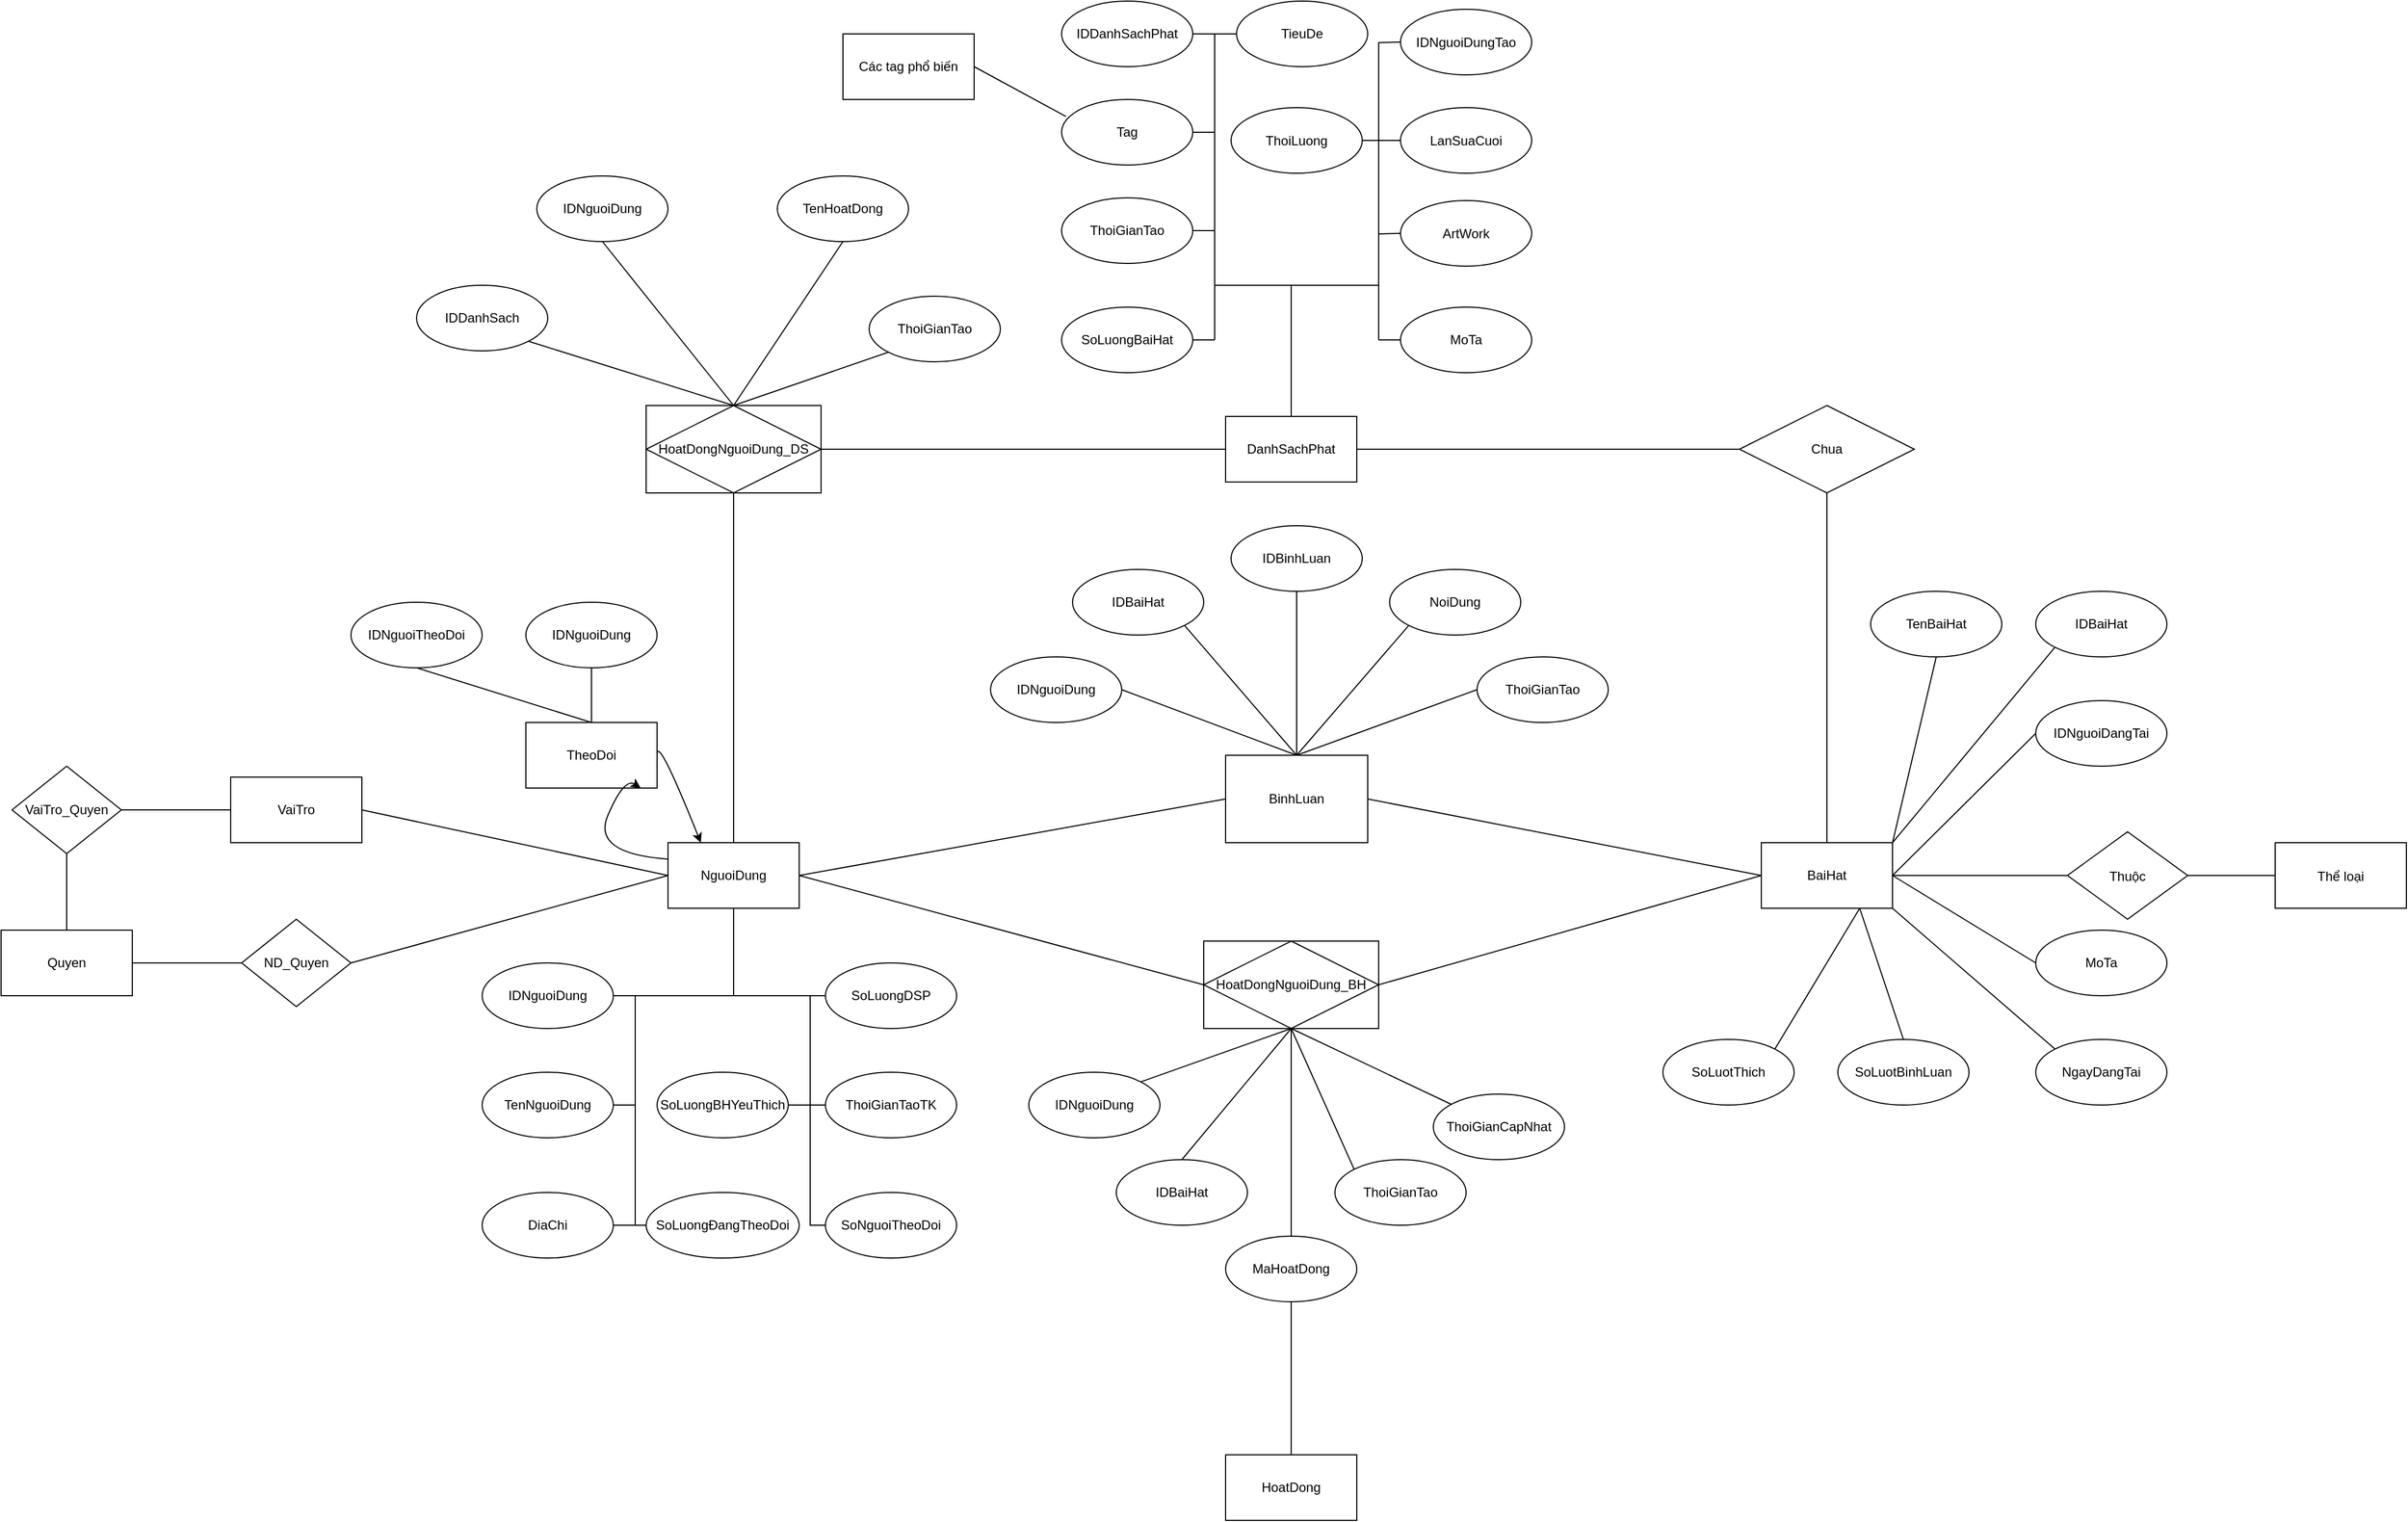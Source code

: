 <mxfile>
    <diagram name="Page-1" id="-ILcoEL2dhSZUmV7pRNn">
        <mxGraphModel dx="2172" dy="1834" grid="1" gridSize="10" guides="1" tooltips="1" connect="1" arrows="1" fold="1" page="1" pageScale="1" pageWidth="827" pageHeight="1169" math="0" shadow="0">
            <root>
                <mxCell id="0"/>
                <mxCell id="1" parent="0"/>
                <mxCell id="sT2HtNUTp19_M7BvmEgK-2" value="NguoiDung" style="rounded=0;whiteSpace=wrap;html=1;" parent="1" vertex="1">
                    <mxGeometry x="150" y="250" width="120" height="60" as="geometry"/>
                </mxCell>
                <mxCell id="sT2HtNUTp19_M7BvmEgK-5" value="BaiHat" style="rounded=0;whiteSpace=wrap;html=1;" parent="1" vertex="1">
                    <mxGeometry x="1150" y="250" width="120" height="60" as="geometry"/>
                </mxCell>
                <mxCell id="sT2HtNUTp19_M7BvmEgK-6" value="DanhSachPhat" style="rounded=0;whiteSpace=wrap;html=1;" parent="1" vertex="1">
                    <mxGeometry x="660" y="-140" width="120" height="60" as="geometry"/>
                </mxCell>
                <mxCell id="sT2HtNUTp19_M7BvmEgK-7" value="TheoDoi" style="rounded=0;whiteSpace=wrap;html=1;" parent="1" vertex="1">
                    <mxGeometry x="20" y="140" width="120" height="60" as="geometry"/>
                </mxCell>
                <mxCell id="sT2HtNUTp19_M7BvmEgK-13" value="VaiTro" style="rounded=0;whiteSpace=wrap;html=1;" parent="1" vertex="1">
                    <mxGeometry x="-250" y="190" width="120" height="60" as="geometry"/>
                </mxCell>
                <mxCell id="sT2HtNUTp19_M7BvmEgK-16" value="" style="endArrow=none;html=1;rounded=0;exitX=0;exitY=0.5;exitDx=0;exitDy=0;entryX=1;entryY=0.5;entryDx=0;entryDy=0;" parent="1" source="sT2HtNUTp19_M7BvmEgK-2" target="sT2HtNUTp19_M7BvmEgK-13" edge="1">
                    <mxGeometry width="50" height="50" relative="1" as="geometry">
                        <mxPoint x="500" y="290" as="sourcePoint"/>
                        <mxPoint x="-90" y="270" as="targetPoint"/>
                    </mxGeometry>
                </mxCell>
                <mxCell id="sT2HtNUTp19_M7BvmEgK-17" value="" style="endArrow=none;html=1;rounded=0;exitX=1;exitY=0.5;exitDx=0;exitDy=0;entryX=0;entryY=0.5;entryDx=0;entryDy=0;" parent="1" source="sT2HtNUTp19_M7BvmEgK-35" target="sT2HtNUTp19_M7BvmEgK-6" edge="1">
                    <mxGeometry width="50" height="50" relative="1" as="geometry">
                        <mxPoint x="370" as="sourcePoint"/>
                        <mxPoint x="374" y="80" as="targetPoint"/>
                    </mxGeometry>
                </mxCell>
                <mxCell id="sT2HtNUTp19_M7BvmEgK-21" value="" style="endArrow=none;html=1;rounded=0;exitX=1;exitY=0.5;exitDx=0;exitDy=0;entryX=0;entryY=0.5;entryDx=0;entryDy=0;" parent="1" source="sT2HtNUTp19_M7BvmEgK-37" target="sT2HtNUTp19_M7BvmEgK-5" edge="1">
                    <mxGeometry width="50" height="50" relative="1" as="geometry">
                        <mxPoint x="620.0" y="280" as="sourcePoint"/>
                        <mxPoint x="510" y="10" as="targetPoint"/>
                    </mxGeometry>
                </mxCell>
                <mxCell id="sT2HtNUTp19_M7BvmEgK-22" value="" style="endArrow=none;html=1;rounded=0;exitX=0;exitY=0.5;exitDx=0;exitDy=0;entryX=1;entryY=0.5;entryDx=0;entryDy=0;" parent="1" source="sT2HtNUTp19_M7BvmEgK-37" target="sT2HtNUTp19_M7BvmEgK-2" edge="1">
                    <mxGeometry width="50" height="50" relative="1" as="geometry">
                        <mxPoint x="460.0" y="280" as="sourcePoint"/>
                        <mxPoint x="520" y="20" as="targetPoint"/>
                    </mxGeometry>
                </mxCell>
                <mxCell id="sT2HtNUTp19_M7BvmEgK-29" value="" style="endArrow=none;html=1;rounded=0;entryX=0.5;entryY=0;entryDx=0;entryDy=0;exitX=0.5;exitY=1;exitDx=0;exitDy=0;" parent="1" source="sT2HtNUTp19_M7BvmEgK-35" target="sT2HtNUTp19_M7BvmEgK-2" edge="1">
                    <mxGeometry width="50" height="50" relative="1" as="geometry">
                        <mxPoint x="490" y="30" as="sourcePoint"/>
                        <mxPoint x="150" y="290" as="targetPoint"/>
                    </mxGeometry>
                </mxCell>
                <mxCell id="sT2HtNUTp19_M7BvmEgK-31" value="Quyen" style="rounded=0;whiteSpace=wrap;html=1;" parent="1" vertex="1">
                    <mxGeometry x="-460" y="330" width="120" height="60" as="geometry"/>
                </mxCell>
                <mxCell id="sT2HtNUTp19_M7BvmEgK-33" value="VaiTro_Quyen" style="rhombus;whiteSpace=wrap;html=1;" parent="1" vertex="1">
                    <mxGeometry x="-450" y="180" width="100" height="80" as="geometry"/>
                </mxCell>
                <mxCell id="sT2HtNUTp19_M7BvmEgK-34" value="" style="whiteSpace=wrap;html=1;" parent="1" vertex="1">
                    <mxGeometry x="130" y="-150" width="160" height="80" as="geometry"/>
                </mxCell>
                <mxCell id="sT2HtNUTp19_M7BvmEgK-35" value="HoatDongNguoiDung_DS" style="rhombus;whiteSpace=wrap;html=1;" parent="1" vertex="1">
                    <mxGeometry x="130" y="-150" width="160" height="80" as="geometry"/>
                </mxCell>
                <mxCell id="sT2HtNUTp19_M7BvmEgK-36" value="" style="whiteSpace=wrap;html=1;" parent="1" vertex="1">
                    <mxGeometry x="640" y="340" width="160" height="80" as="geometry"/>
                </mxCell>
                <mxCell id="sT2HtNUTp19_M7BvmEgK-37" value="HoatDongNguoiDung_BH" style="rhombus;whiteSpace=wrap;html=1;" parent="1" vertex="1">
                    <mxGeometry x="640" y="340" width="160" height="80" as="geometry"/>
                </mxCell>
                <mxCell id="sT2HtNUTp19_M7BvmEgK-38" value="" style="endArrow=none;html=1;rounded=0;exitX=0.5;exitY=0;exitDx=0;exitDy=0;entryX=0.5;entryY=1;entryDx=0;entryDy=0;" parent="1" source="sT2HtNUTp19_M7BvmEgK-31" target="sT2HtNUTp19_M7BvmEgK-33" edge="1">
                    <mxGeometry width="50" height="50" relative="1" as="geometry">
                        <mxPoint x="160" y="290" as="sourcePoint"/>
                        <mxPoint x="-90" y="290" as="targetPoint"/>
                    </mxGeometry>
                </mxCell>
                <mxCell id="sT2HtNUTp19_M7BvmEgK-39" value="" style="endArrow=none;html=1;rounded=0;exitX=1;exitY=0.5;exitDx=0;exitDy=0;entryX=0;entryY=0.5;entryDx=0;entryDy=0;" parent="1" source="sT2HtNUTp19_M7BvmEgK-33" target="sT2HtNUTp19_M7BvmEgK-13" edge="1">
                    <mxGeometry width="50" height="50" relative="1" as="geometry">
                        <mxPoint x="170" y="300" as="sourcePoint"/>
                        <mxPoint x="-80" y="300" as="targetPoint"/>
                    </mxGeometry>
                </mxCell>
                <mxCell id="sT2HtNUTp19_M7BvmEgK-40" value="Chua" style="rhombus;whiteSpace=wrap;html=1;" parent="1" vertex="1">
                    <mxGeometry x="1130" y="-150" width="160" height="80" as="geometry"/>
                </mxCell>
                <mxCell id="sT2HtNUTp19_M7BvmEgK-41" value="" style="endArrow=none;html=1;rounded=0;exitX=0.5;exitY=1;exitDx=0;exitDy=0;" parent="1" source="sT2HtNUTp19_M7BvmEgK-40" target="sT2HtNUTp19_M7BvmEgK-5" edge="1">
                    <mxGeometry width="50" height="50" relative="1" as="geometry">
                        <mxPoint x="440" y="-100" as="sourcePoint"/>
                        <mxPoint x="730" y="-100" as="targetPoint"/>
                    </mxGeometry>
                </mxCell>
                <mxCell id="sT2HtNUTp19_M7BvmEgK-42" value="" style="endArrow=none;html=1;rounded=0;exitX=0;exitY=0.5;exitDx=0;exitDy=0;entryX=1;entryY=0.5;entryDx=0;entryDy=0;" parent="1" source="sT2HtNUTp19_M7BvmEgK-40" target="sT2HtNUTp19_M7BvmEgK-6" edge="1">
                    <mxGeometry width="50" height="50" relative="1" as="geometry">
                        <mxPoint x="390" y="-90" as="sourcePoint"/>
                        <mxPoint x="680" y="-90" as="targetPoint"/>
                    </mxGeometry>
                </mxCell>
                <mxCell id="sT2HtNUTp19_M7BvmEgK-54" value="NoiDung" style="ellipse;whiteSpace=wrap;html=1;" parent="1" vertex="1">
                    <mxGeometry x="810" width="120" height="60" as="geometry"/>
                </mxCell>
                <mxCell id="sT2HtNUTp19_M7BvmEgK-56" value="IDNguoiDung" style="ellipse;whiteSpace=wrap;html=1;" parent="1" vertex="1">
                    <mxGeometry x="445" y="80" width="120" height="60" as="geometry"/>
                </mxCell>
                <mxCell id="sT2HtNUTp19_M7BvmEgK-57" value="ThoiGianTao" style="ellipse;whiteSpace=wrap;html=1;" parent="1" vertex="1">
                    <mxGeometry x="890" y="80" width="120" height="60" as="geometry"/>
                </mxCell>
                <mxCell id="sT2HtNUTp19_M7BvmEgK-58" value="IDBaiHat" style="ellipse;whiteSpace=wrap;html=1;" parent="1" vertex="1">
                    <mxGeometry x="520" width="120" height="60" as="geometry"/>
                </mxCell>
                <mxCell id="vQQqNm_GQk6VHiv7V1Hn-1" value="BinhLuan" style="whiteSpace=wrap;html=1;" parent="1" vertex="1">
                    <mxGeometry x="660" y="170" width="130" height="80" as="geometry"/>
                </mxCell>
                <mxCell id="vQQqNm_GQk6VHiv7V1Hn-3" value="" style="endArrow=none;html=1;rounded=0;exitX=0;exitY=0.5;exitDx=0;exitDy=0;entryX=1;entryY=0.5;entryDx=0;entryDy=0;" parent="1" source="sT2HtNUTp19_M7BvmEgK-5" target="vQQqNm_GQk6VHiv7V1Hn-1" edge="1">
                    <mxGeometry width="50" height="50" relative="1" as="geometry">
                        <mxPoint x="810" y="290" as="sourcePoint"/>
                        <mxPoint x="1100" y="290" as="targetPoint"/>
                    </mxGeometry>
                </mxCell>
                <mxCell id="vQQqNm_GQk6VHiv7V1Hn-4" value="" style="endArrow=none;html=1;rounded=0;exitX=1;exitY=0.5;exitDx=0;exitDy=0;entryX=0;entryY=0.5;entryDx=0;entryDy=0;" parent="1" source="sT2HtNUTp19_M7BvmEgK-2" target="vQQqNm_GQk6VHiv7V1Hn-1" edge="1">
                    <mxGeometry width="50" height="50" relative="1" as="geometry">
                        <mxPoint x="820" y="300" as="sourcePoint"/>
                        <mxPoint x="655.0" y="190" as="targetPoint"/>
                    </mxGeometry>
                </mxCell>
                <mxCell id="vQQqNm_GQk6VHiv7V1Hn-5" value="" style="endArrow=none;html=1;rounded=0;entryX=0.5;entryY=0;entryDx=0;entryDy=0;exitX=0;exitY=0.5;exitDx=0;exitDy=0;" parent="1" source="sT2HtNUTp19_M7BvmEgK-57" target="vQQqNm_GQk6VHiv7V1Hn-1" edge="1">
                    <mxGeometry width="50" height="50" relative="1" as="geometry">
                        <mxPoint x="305" y="-40" as="sourcePoint"/>
                        <mxPoint x="305" y="280" as="targetPoint"/>
                    </mxGeometry>
                </mxCell>
                <mxCell id="vQQqNm_GQk6VHiv7V1Hn-6" value="" style="endArrow=none;html=1;rounded=0;entryX=0.5;entryY=0;entryDx=0;entryDy=0;exitX=0;exitY=1;exitDx=0;exitDy=0;" parent="1" source="sT2HtNUTp19_M7BvmEgK-54" edge="1">
                    <mxGeometry width="50" height="50" relative="1" as="geometry">
                        <mxPoint x="315" y="-30" as="sourcePoint"/>
                        <mxPoint x="725.0" y="170" as="targetPoint"/>
                    </mxGeometry>
                </mxCell>
                <mxCell id="vQQqNm_GQk6VHiv7V1Hn-7" value="" style="endArrow=none;html=1;rounded=0;entryX=1;entryY=1;entryDx=0;entryDy=0;exitX=0.5;exitY=0;exitDx=0;exitDy=0;" parent="1" target="sT2HtNUTp19_M7BvmEgK-58" edge="1">
                    <mxGeometry width="50" height="50" relative="1" as="geometry">
                        <mxPoint x="725.0" y="170" as="sourcePoint"/>
                        <mxPoint x="325" y="300" as="targetPoint"/>
                    </mxGeometry>
                </mxCell>
                <mxCell id="vQQqNm_GQk6VHiv7V1Hn-8" value="" style="endArrow=none;html=1;rounded=0;entryX=1;entryY=0.5;entryDx=0;entryDy=0;exitX=0.5;exitY=0;exitDx=0;exitDy=0;" parent="1" target="sT2HtNUTp19_M7BvmEgK-56" edge="1">
                    <mxGeometry width="50" height="50" relative="1" as="geometry">
                        <mxPoint x="725.0" y="170" as="sourcePoint"/>
                        <mxPoint x="335" y="310" as="targetPoint"/>
                    </mxGeometry>
                </mxCell>
                <mxCell id="vQQqNm_GQk6VHiv7V1Hn-10" value="TenHoatDong" style="ellipse;whiteSpace=wrap;html=1;direction=east;" parent="1" vertex="1">
                    <mxGeometry x="250" y="-360" width="120" height="60" as="geometry"/>
                </mxCell>
                <mxCell id="vQQqNm_GQk6VHiv7V1Hn-11" value="ThoiGianTao" style="ellipse;whiteSpace=wrap;html=1;direction=east;" parent="1" vertex="1">
                    <mxGeometry x="334" y="-250" width="120" height="60" as="geometry"/>
                </mxCell>
                <mxCell id="vQQqNm_GQk6VHiv7V1Hn-13" value="IDNguoiDung" style="ellipse;whiteSpace=wrap;html=1;direction=east;" parent="1" vertex="1">
                    <mxGeometry x="30" y="-360" width="120" height="60" as="geometry"/>
                </mxCell>
                <mxCell id="vQQqNm_GQk6VHiv7V1Hn-14" value="IDDanhSach" style="ellipse;whiteSpace=wrap;html=1;direction=east;" parent="1" vertex="1">
                    <mxGeometry x="-80" y="-260" width="120" height="60" as="geometry"/>
                </mxCell>
                <mxCell id="vQQqNm_GQk6VHiv7V1Hn-15" value="" style="endArrow=none;html=1;rounded=0;entryX=0.5;entryY=1;entryDx=0;entryDy=0;exitX=0.5;exitY=0;exitDx=0;exitDy=0;" parent="1" source="sT2HtNUTp19_M7BvmEgK-35" target="vQQqNm_GQk6VHiv7V1Hn-10" edge="1">
                    <mxGeometry width="50" height="50" relative="1" as="geometry">
                        <mxPoint x="-130" y="-275" as="sourcePoint"/>
                        <mxPoint x="-490" y="-405" as="targetPoint"/>
                    </mxGeometry>
                </mxCell>
                <mxCell id="vQQqNm_GQk6VHiv7V1Hn-16" value="" style="endArrow=none;html=1;rounded=0;exitX=0.5;exitY=0;exitDx=0;exitDy=0;entryX=0;entryY=1;entryDx=0;entryDy=0;" parent="1" source="sT2HtNUTp19_M7BvmEgK-34" target="vQQqNm_GQk6VHiv7V1Hn-11" edge="1">
                    <mxGeometry width="50" height="50" relative="1" as="geometry">
                        <mxPoint x="-130" y="-275" as="sourcePoint"/>
                        <mxPoint x="-480" y="-395" as="targetPoint"/>
                    </mxGeometry>
                </mxCell>
                <mxCell id="vQQqNm_GQk6VHiv7V1Hn-17" value="" style="endArrow=none;html=1;rounded=0;exitX=0.5;exitY=0;exitDx=0;exitDy=0;entryX=1;entryY=1;entryDx=0;entryDy=0;" parent="1" source="sT2HtNUTp19_M7BvmEgK-35" target="vQQqNm_GQk6VHiv7V1Hn-14" edge="1">
                    <mxGeometry width="50" height="50" relative="1" as="geometry">
                        <mxPoint x="-130" y="-275" as="sourcePoint"/>
                        <mxPoint x="-470" y="-385" as="targetPoint"/>
                    </mxGeometry>
                </mxCell>
                <mxCell id="vQQqNm_GQk6VHiv7V1Hn-18" value="" style="endArrow=none;html=1;rounded=0;exitX=0.5;exitY=0;exitDx=0;exitDy=0;entryX=0.5;entryY=1;entryDx=0;entryDy=0;" parent="1" source="sT2HtNUTp19_M7BvmEgK-35" target="vQQqNm_GQk6VHiv7V1Hn-13" edge="1">
                    <mxGeometry width="50" height="50" relative="1" as="geometry">
                        <mxPoint x="-130" y="-275" as="sourcePoint"/>
                        <mxPoint x="-460" y="-375" as="targetPoint"/>
                    </mxGeometry>
                </mxCell>
                <mxCell id="vQQqNm_GQk6VHiv7V1Hn-19" value="IDNguoiDung" style="ellipse;whiteSpace=wrap;html=1;" parent="1" vertex="1">
                    <mxGeometry x="480" y="460" width="120" height="60" as="geometry"/>
                </mxCell>
                <mxCell id="vQQqNm_GQk6VHiv7V1Hn-20" value="ThoiGianTao" style="ellipse;whiteSpace=wrap;html=1;" parent="1" vertex="1">
                    <mxGeometry x="760" y="540" width="120" height="60" as="geometry"/>
                </mxCell>
                <mxCell id="vQQqNm_GQk6VHiv7V1Hn-22" value="IDBaiHat" style="ellipse;whiteSpace=wrap;html=1;" parent="1" vertex="1">
                    <mxGeometry x="560" y="540" width="120" height="60" as="geometry"/>
                </mxCell>
                <mxCell id="vQQqNm_GQk6VHiv7V1Hn-23" value="" style="endArrow=none;html=1;rounded=0;exitX=0.5;exitY=1;exitDx=0;exitDy=0;entryX=0;entryY=0;entryDx=0;entryDy=0;" parent="1" source="sT2HtNUTp19_M7BvmEgK-36" target="vQQqNm_GQk6VHiv7V1Hn-20" edge="1">
                    <mxGeometry width="50" height="50" relative="1" as="geometry">
                        <mxPoint x="650" y="390" as="sourcePoint"/>
                        <mxPoint x="360" y="290" as="targetPoint"/>
                    </mxGeometry>
                </mxCell>
                <mxCell id="vQQqNm_GQk6VHiv7V1Hn-24" value="" style="endArrow=none;html=1;rounded=0;exitX=0.5;exitY=1;exitDx=0;exitDy=0;entryX=0.5;entryY=0;entryDx=0;entryDy=0;" parent="1" source="sT2HtNUTp19_M7BvmEgK-37" target="17" edge="1">
                    <mxGeometry width="50" height="50" relative="1" as="geometry">
                        <mxPoint x="660" y="400" as="sourcePoint"/>
                        <mxPoint x="720" y="550" as="targetPoint"/>
                    </mxGeometry>
                </mxCell>
                <mxCell id="vQQqNm_GQk6VHiv7V1Hn-25" value="" style="endArrow=none;html=1;rounded=0;exitX=0.5;exitY=1;exitDx=0;exitDy=0;entryX=0.5;entryY=0;entryDx=0;entryDy=0;" parent="1" source="sT2HtNUTp19_M7BvmEgK-36" target="vQQqNm_GQk6VHiv7V1Hn-22" edge="1">
                    <mxGeometry width="50" height="50" relative="1" as="geometry">
                        <mxPoint x="670" y="410" as="sourcePoint"/>
                        <mxPoint x="380" y="310" as="targetPoint"/>
                    </mxGeometry>
                </mxCell>
                <mxCell id="vQQqNm_GQk6VHiv7V1Hn-26" value="" style="endArrow=none;html=1;rounded=0;exitX=0.5;exitY=1;exitDx=0;exitDy=0;entryX=1;entryY=0;entryDx=0;entryDy=0;" parent="1" source="sT2HtNUTp19_M7BvmEgK-37" target="vQQqNm_GQk6VHiv7V1Hn-19" edge="1">
                    <mxGeometry width="50" height="50" relative="1" as="geometry">
                        <mxPoint x="680" y="420" as="sourcePoint"/>
                        <mxPoint x="390" y="320" as="targetPoint"/>
                    </mxGeometry>
                </mxCell>
                <mxCell id="vQQqNm_GQk6VHiv7V1Hn-29" value="IDBinhLuan" style="ellipse;whiteSpace=wrap;html=1;" parent="1" vertex="1">
                    <mxGeometry x="665" y="-40" width="120" height="60" as="geometry"/>
                </mxCell>
                <mxCell id="vQQqNm_GQk6VHiv7V1Hn-30" value="" style="endArrow=none;html=1;rounded=0;entryX=0.5;entryY=1;entryDx=0;entryDy=0;exitX=0.5;exitY=0;exitDx=0;exitDy=0;" parent="1" source="vQQqNm_GQk6VHiv7V1Hn-1" target="vQQqNm_GQk6VHiv7V1Hn-29" edge="1">
                    <mxGeometry width="50" height="50" relative="1" as="geometry">
                        <mxPoint x="705" y="100" as="sourcePoint"/>
                        <mxPoint x="618" y="51" as="targetPoint"/>
                    </mxGeometry>
                </mxCell>
                <mxCell id="vQQqNm_GQk6VHiv7V1Hn-31" value="LanSuaCuoi" style="ellipse;whiteSpace=wrap;html=1;direction=east;" parent="1" vertex="1">
                    <mxGeometry x="820" y="-422.5" width="120" height="60" as="geometry"/>
                </mxCell>
                <mxCell id="vQQqNm_GQk6VHiv7V1Hn-32" value="ThoiGianTao" style="ellipse;whiteSpace=wrap;html=1;direction=east;" parent="1" vertex="1">
                    <mxGeometry x="510" y="-340" width="120" height="60" as="geometry"/>
                </mxCell>
                <mxCell id="vQQqNm_GQk6VHiv7V1Hn-33" value="ThoiLuong" style="ellipse;whiteSpace=wrap;html=1;direction=east;" parent="1" vertex="1">
                    <mxGeometry x="665" y="-422.5" width="120" height="60" as="geometry"/>
                </mxCell>
                <mxCell id="vQQqNm_GQk6VHiv7V1Hn-34" value="Tag" style="ellipse;whiteSpace=wrap;html=1;direction=east;" parent="1" vertex="1">
                    <mxGeometry x="510" y="-430" width="120" height="60" as="geometry"/>
                </mxCell>
                <mxCell id="vQQqNm_GQk6VHiv7V1Hn-35" value="TieuDe" style="ellipse;whiteSpace=wrap;html=1;direction=east;" parent="1" vertex="1">
                    <mxGeometry x="670" y="-520" width="120" height="60" as="geometry"/>
                </mxCell>
                <mxCell id="vQQqNm_GQk6VHiv7V1Hn-36" value="IDDanhSachPhat" style="ellipse;whiteSpace=wrap;html=1;direction=east;" parent="1" vertex="1">
                    <mxGeometry x="510" y="-520" width="120" height="60" as="geometry"/>
                </mxCell>
                <mxCell id="vQQqNm_GQk6VHiv7V1Hn-48" value="IDNguoiDungTao" style="ellipse;whiteSpace=wrap;html=1;direction=east;" parent="1" vertex="1">
                    <mxGeometry x="820" y="-512.5" width="120" height="60" as="geometry"/>
                </mxCell>
                <mxCell id="vQQqNm_GQk6VHiv7V1Hn-49" value="MoTa" style="ellipse;whiteSpace=wrap;html=1;direction=east;" parent="1" vertex="1">
                    <mxGeometry x="820" y="-240" width="120" height="60" as="geometry"/>
                </mxCell>
                <mxCell id="vQQqNm_GQk6VHiv7V1Hn-50" value="ArtWork" style="ellipse;whiteSpace=wrap;html=1;direction=east;" parent="1" vertex="1">
                    <mxGeometry x="820" y="-337.5" width="120" height="60" as="geometry"/>
                </mxCell>
                <mxCell id="vQQqNm_GQk6VHiv7V1Hn-52" value="SoLuongBaiHat" style="ellipse;whiteSpace=wrap;html=1;direction=east;" parent="1" vertex="1">
                    <mxGeometry x="510" y="-240" width="120" height="60" as="geometry"/>
                </mxCell>
                <mxCell id="iN-H5YcmdpXsgLZ0tYUm-1" value="" style="endArrow=none;html=1;rounded=0;exitX=0;exitY=0.5;exitDx=0;exitDy=0;entryX=1;entryY=0.5;entryDx=0;entryDy=0;" parent="1" source="vQQqNm_GQk6VHiv7V1Hn-35" target="vQQqNm_GQk6VHiv7V1Hn-36" edge="1">
                    <mxGeometry width="50" height="50" relative="1" as="geometry">
                        <mxPoint x="300" y="-100" as="sourcePoint"/>
                        <mxPoint x="670" y="-100" as="targetPoint"/>
                        <Array as="points"/>
                    </mxGeometry>
                </mxCell>
                <mxCell id="iN-H5YcmdpXsgLZ0tYUm-2" value="" style="endArrow=none;html=1;rounded=0;exitX=1;exitY=0.5;exitDx=0;exitDy=0;entryX=0;entryY=0.5;entryDx=0;entryDy=0;" parent="1" source="vQQqNm_GQk6VHiv7V1Hn-33" target="vQQqNm_GQk6VHiv7V1Hn-31" edge="1">
                    <mxGeometry width="50" height="50" relative="1" as="geometry">
                        <mxPoint x="310" y="-90" as="sourcePoint"/>
                        <mxPoint x="680" y="-90" as="targetPoint"/>
                    </mxGeometry>
                </mxCell>
                <mxCell id="iN-H5YcmdpXsgLZ0tYUm-3" value="" style="endArrow=none;html=1;rounded=0;" parent="1" edge="1">
                    <mxGeometry width="50" height="50" relative="1" as="geometry">
                        <mxPoint x="650" y="-210" as="sourcePoint"/>
                        <mxPoint x="650" y="-490" as="targetPoint"/>
                    </mxGeometry>
                </mxCell>
                <mxCell id="iN-H5YcmdpXsgLZ0tYUm-4" value="" style="endArrow=none;html=1;rounded=0;exitX=1;exitY=0.5;exitDx=0;exitDy=0;" parent="1" source="vQQqNm_GQk6VHiv7V1Hn-32" edge="1">
                    <mxGeometry width="50" height="50" relative="1" as="geometry">
                        <mxPoint x="795" y="-382" as="sourcePoint"/>
                        <mxPoint x="650" y="-310" as="targetPoint"/>
                    </mxGeometry>
                </mxCell>
                <mxCell id="iN-H5YcmdpXsgLZ0tYUm-5" value="" style="endArrow=none;html=1;rounded=0;exitX=1;exitY=0.5;exitDx=0;exitDy=0;" parent="1" source="vQQqNm_GQk6VHiv7V1Hn-34" edge="1">
                    <mxGeometry width="50" height="50" relative="1" as="geometry">
                        <mxPoint x="805" y="-372" as="sourcePoint"/>
                        <mxPoint x="650" y="-400" as="targetPoint"/>
                    </mxGeometry>
                </mxCell>
                <mxCell id="iN-H5YcmdpXsgLZ0tYUm-6" value="" style="endArrow=none;html=1;rounded=0;exitX=1;exitY=0.5;exitDx=0;exitDy=0;" parent="1" source="vQQqNm_GQk6VHiv7V1Hn-52" edge="1">
                    <mxGeometry width="50" height="50" relative="1" as="geometry">
                        <mxPoint x="815" y="-362" as="sourcePoint"/>
                        <mxPoint x="650" y="-210" as="targetPoint"/>
                    </mxGeometry>
                </mxCell>
                <mxCell id="iN-H5YcmdpXsgLZ0tYUm-7" value="" style="endArrow=none;html=1;rounded=0;entryX=0.5;entryY=0;entryDx=0;entryDy=0;" parent="1" target="sT2HtNUTp19_M7BvmEgK-6" edge="1">
                    <mxGeometry width="50" height="50" relative="1" as="geometry">
                        <mxPoint x="650" y="-260" as="sourcePoint"/>
                        <mxPoint x="860" y="-352" as="targetPoint"/>
                        <Array as="points">
                            <mxPoint x="720" y="-260"/>
                        </Array>
                    </mxGeometry>
                </mxCell>
                <mxCell id="iN-H5YcmdpXsgLZ0tYUm-8" value="" style="endArrow=none;html=1;rounded=0;exitX=0;exitY=0.5;exitDx=0;exitDy=0;" parent="1" source="vQQqNm_GQk6VHiv7V1Hn-48" edge="1">
                    <mxGeometry width="50" height="50" relative="1" as="geometry">
                        <mxPoint x="835" y="-342" as="sourcePoint"/>
                        <mxPoint x="800" y="-210" as="targetPoint"/>
                        <Array as="points">
                            <mxPoint x="800" y="-482"/>
                        </Array>
                    </mxGeometry>
                </mxCell>
                <mxCell id="iN-H5YcmdpXsgLZ0tYUm-9" value="" style="endArrow=none;html=1;rounded=0;entryX=0;entryY=0.5;entryDx=0;entryDy=0;" parent="1" target="vQQqNm_GQk6VHiv7V1Hn-49" edge="1">
                    <mxGeometry width="50" height="50" relative="1" as="geometry">
                        <mxPoint x="800" y="-210" as="sourcePoint"/>
                        <mxPoint x="880" y="-332" as="targetPoint"/>
                    </mxGeometry>
                </mxCell>
                <mxCell id="iN-H5YcmdpXsgLZ0tYUm-10" value="" style="endArrow=none;html=1;rounded=0;exitX=0;exitY=0.5;exitDx=0;exitDy=0;" parent="1" source="vQQqNm_GQk6VHiv7V1Hn-50" edge="1">
                    <mxGeometry width="50" height="50" relative="1" as="geometry">
                        <mxPoint x="855" y="-322" as="sourcePoint"/>
                        <mxPoint x="800" y="-307" as="targetPoint"/>
                    </mxGeometry>
                </mxCell>
                <mxCell id="iN-H5YcmdpXsgLZ0tYUm-11" value="" style="endArrow=none;html=1;rounded=0;" parent="1" edge="1">
                    <mxGeometry width="50" height="50" relative="1" as="geometry">
                        <mxPoint x="800" y="-260" as="sourcePoint"/>
                        <mxPoint x="720" y="-260" as="targetPoint"/>
                    </mxGeometry>
                </mxCell>
                <mxCell id="iN-H5YcmdpXsgLZ0tYUm-12" value="SoLuotBinhLuan" style="ellipse;whiteSpace=wrap;html=1;" parent="1" vertex="1">
                    <mxGeometry x="1220" y="430" width="120" height="60" as="geometry"/>
                </mxCell>
                <mxCell id="iN-H5YcmdpXsgLZ0tYUm-13" value="TenBaiHat" style="ellipse;whiteSpace=wrap;html=1;" parent="1" vertex="1">
                    <mxGeometry x="1250" y="20" width="120" height="60" as="geometry"/>
                </mxCell>
                <mxCell id="iN-H5YcmdpXsgLZ0tYUm-14" value="IDBaiHat" style="ellipse;whiteSpace=wrap;html=1;" parent="1" vertex="1">
                    <mxGeometry x="1401" y="20" width="120" height="60" as="geometry"/>
                </mxCell>
                <mxCell id="iN-H5YcmdpXsgLZ0tYUm-16" value="MoTa" style="ellipse;whiteSpace=wrap;html=1;" parent="1" vertex="1">
                    <mxGeometry x="1401" y="330" width="120" height="60" as="geometry"/>
                </mxCell>
                <mxCell id="iN-H5YcmdpXsgLZ0tYUm-17" value="NgayDangTai" style="ellipse;whiteSpace=wrap;html=1;" parent="1" vertex="1">
                    <mxGeometry x="1401" y="430" width="120" height="60" as="geometry"/>
                </mxCell>
                <mxCell id="iN-H5YcmdpXsgLZ0tYUm-20" value="SoLuotThich" style="ellipse;whiteSpace=wrap;html=1;" parent="1" vertex="1">
                    <mxGeometry x="1060" y="430" width="120" height="60" as="geometry"/>
                </mxCell>
                <mxCell id="iN-H5YcmdpXsgLZ0tYUm-21" value="IDNguoiDangTai" style="ellipse;whiteSpace=wrap;html=1;" parent="1" vertex="1">
                    <mxGeometry x="1401" y="120" width="120" height="60" as="geometry"/>
                </mxCell>
                <mxCell id="iN-H5YcmdpXsgLZ0tYUm-24" value="" style="endArrow=none;html=1;rounded=0;entryX=1;entryY=0;entryDx=0;entryDy=0;exitX=0.5;exitY=1;exitDx=0;exitDy=0;" parent="1" source="iN-H5YcmdpXsgLZ0tYUm-13" target="sT2HtNUTp19_M7BvmEgK-5" edge="1">
                    <mxGeometry width="50" height="50" relative="1" as="geometry">
                        <mxPoint x="1385" y="150" as="sourcePoint"/>
                        <mxPoint x="1220" y="210" as="targetPoint"/>
                    </mxGeometry>
                </mxCell>
                <mxCell id="iN-H5YcmdpXsgLZ0tYUm-25" value="" style="endArrow=none;html=1;rounded=0;entryX=1;entryY=0;entryDx=0;entryDy=0;exitX=0;exitY=1;exitDx=0;exitDy=0;" parent="1" source="iN-H5YcmdpXsgLZ0tYUm-14" target="sT2HtNUTp19_M7BvmEgK-5" edge="1">
                    <mxGeometry width="50" height="50" relative="1" as="geometry">
                        <mxPoint x="1320" y="90" as="sourcePoint"/>
                        <mxPoint x="1280" y="260" as="targetPoint"/>
                    </mxGeometry>
                </mxCell>
                <mxCell id="iN-H5YcmdpXsgLZ0tYUm-26" value="" style="endArrow=none;html=1;rounded=0;entryX=1;entryY=0.5;entryDx=0;entryDy=0;exitX=0;exitY=0.5;exitDx=0;exitDy=0;" parent="1" source="iN-H5YcmdpXsgLZ0tYUm-21" target="sT2HtNUTp19_M7BvmEgK-5" edge="1">
                    <mxGeometry width="50" height="50" relative="1" as="geometry">
                        <mxPoint x="1330" y="100" as="sourcePoint"/>
                        <mxPoint x="1290" y="270" as="targetPoint"/>
                    </mxGeometry>
                </mxCell>
                <mxCell id="iN-H5YcmdpXsgLZ0tYUm-27" value="" style="endArrow=none;html=1;rounded=0;entryX=1;entryY=0.5;entryDx=0;entryDy=0;exitX=0;exitY=0.5;exitDx=0;exitDy=0;" parent="1" target="sT2HtNUTp19_M7BvmEgK-5" edge="1">
                    <mxGeometry width="50" height="50" relative="1" as="geometry">
                        <mxPoint x="1430" y="280" as="sourcePoint"/>
                        <mxPoint x="1300" y="280" as="targetPoint"/>
                    </mxGeometry>
                </mxCell>
                <mxCell id="iN-H5YcmdpXsgLZ0tYUm-28" value="" style="endArrow=none;html=1;rounded=0;exitX=0;exitY=0.5;exitDx=0;exitDy=0;entryX=1;entryY=0.5;entryDx=0;entryDy=0;" parent="1" source="iN-H5YcmdpXsgLZ0tYUm-16" target="sT2HtNUTp19_M7BvmEgK-5" edge="1">
                    <mxGeometry width="50" height="50" relative="1" as="geometry">
                        <mxPoint x="1350" y="120" as="sourcePoint"/>
                        <mxPoint x="1280" y="300" as="targetPoint"/>
                    </mxGeometry>
                </mxCell>
                <mxCell id="iN-H5YcmdpXsgLZ0tYUm-29" value="" style="endArrow=none;html=1;rounded=0;entryX=1;entryY=1;entryDx=0;entryDy=0;exitX=0;exitY=0;exitDx=0;exitDy=0;" parent="1" source="iN-H5YcmdpXsgLZ0tYUm-17" target="sT2HtNUTp19_M7BvmEgK-5" edge="1">
                    <mxGeometry width="50" height="50" relative="1" as="geometry">
                        <mxPoint x="1360" y="130" as="sourcePoint"/>
                        <mxPoint x="1320" y="300" as="targetPoint"/>
                    </mxGeometry>
                </mxCell>
                <mxCell id="iN-H5YcmdpXsgLZ0tYUm-30" value="" style="endArrow=none;html=1;rounded=0;entryX=0.75;entryY=1;entryDx=0;entryDy=0;exitX=1;exitY=0;exitDx=0;exitDy=0;" parent="1" source="iN-H5YcmdpXsgLZ0tYUm-20" target="sT2HtNUTp19_M7BvmEgK-5" edge="1">
                    <mxGeometry width="50" height="50" relative="1" as="geometry">
                        <mxPoint x="1370" y="140" as="sourcePoint"/>
                        <mxPoint x="1330" y="310" as="targetPoint"/>
                    </mxGeometry>
                </mxCell>
                <mxCell id="iN-H5YcmdpXsgLZ0tYUm-31" value="" style="endArrow=none;html=1;rounded=0;entryX=0.5;entryY=0;entryDx=0;entryDy=0;exitX=0.75;exitY=1;exitDx=0;exitDy=0;" parent="1" source="sT2HtNUTp19_M7BvmEgK-5" target="iN-H5YcmdpXsgLZ0tYUm-12" edge="1">
                    <mxGeometry width="50" height="50" relative="1" as="geometry">
                        <mxPoint x="1380" y="150" as="sourcePoint"/>
                        <mxPoint x="1340" y="320" as="targetPoint"/>
                    </mxGeometry>
                </mxCell>
                <mxCell id="iN-H5YcmdpXsgLZ0tYUm-36" value="IDNguoiDung" style="ellipse;whiteSpace=wrap;html=1;" parent="1" vertex="1">
                    <mxGeometry x="-20" y="360" width="120" height="60" as="geometry"/>
                </mxCell>
                <mxCell id="iN-H5YcmdpXsgLZ0tYUm-37" value="TenNguoiDung" style="ellipse;whiteSpace=wrap;html=1;" parent="1" vertex="1">
                    <mxGeometry x="-20" y="460" width="120" height="60" as="geometry"/>
                </mxCell>
                <mxCell id="iN-H5YcmdpXsgLZ0tYUm-38" value="DiaChi" style="ellipse;whiteSpace=wrap;html=1;" parent="1" vertex="1">
                    <mxGeometry x="-20" y="570" width="120" height="60" as="geometry"/>
                </mxCell>
                <mxCell id="iN-H5YcmdpXsgLZ0tYUm-39" value="SoNguoiTheoDoi" style="ellipse;whiteSpace=wrap;html=1;" parent="1" vertex="1">
                    <mxGeometry x="294" y="570" width="120" height="60" as="geometry"/>
                </mxCell>
                <mxCell id="iN-H5YcmdpXsgLZ0tYUm-40" value="SoLuongĐangTheoDoi" style="ellipse;whiteSpace=wrap;html=1;" parent="1" vertex="1">
                    <mxGeometry x="130" y="570" width="140" height="60" as="geometry"/>
                </mxCell>
                <mxCell id="iN-H5YcmdpXsgLZ0tYUm-41" value="ThoiGianTaoTK" style="ellipse;whiteSpace=wrap;html=1;" parent="1" vertex="1">
                    <mxGeometry x="294" y="460" width="120" height="60" as="geometry"/>
                </mxCell>
                <mxCell id="iN-H5YcmdpXsgLZ0tYUm-43" value="SoLuongDSP" style="ellipse;whiteSpace=wrap;html=1;" parent="1" vertex="1">
                    <mxGeometry x="294" y="360" width="120" height="60" as="geometry"/>
                </mxCell>
                <mxCell id="iN-H5YcmdpXsgLZ0tYUm-44" value="SoLuongBHYeuThich" style="ellipse;whiteSpace=wrap;html=1;" parent="1" vertex="1">
                    <mxGeometry x="140" y="460" width="120" height="60" as="geometry"/>
                </mxCell>
                <mxCell id="iN-H5YcmdpXsgLZ0tYUm-45" value="" style="endArrow=none;html=1;rounded=0;exitX=0;exitY=0.5;exitDx=0;exitDy=0;entryX=1;entryY=0.5;entryDx=0;entryDy=0;" parent="1" source="iN-H5YcmdpXsgLZ0tYUm-41" target="iN-H5YcmdpXsgLZ0tYUm-44" edge="1">
                    <mxGeometry width="50" height="50" relative="1" as="geometry">
                        <mxPoint x="160" y="290" as="sourcePoint"/>
                        <mxPoint x="-90" y="290" as="targetPoint"/>
                    </mxGeometry>
                </mxCell>
                <mxCell id="iN-H5YcmdpXsgLZ0tYUm-46" value="" style="endArrow=none;html=1;rounded=0;exitX=1;exitY=0.5;exitDx=0;exitDy=0;entryX=0;entryY=0.5;entryDx=0;entryDy=0;" parent="1" source="iN-H5YcmdpXsgLZ0tYUm-38" target="iN-H5YcmdpXsgLZ0tYUm-40" edge="1">
                    <mxGeometry width="50" height="50" relative="1" as="geometry">
                        <mxPoint x="170" y="300" as="sourcePoint"/>
                        <mxPoint x="-80" y="300" as="targetPoint"/>
                    </mxGeometry>
                </mxCell>
                <mxCell id="iN-H5YcmdpXsgLZ0tYUm-47" value="" style="endArrow=none;html=1;rounded=0;" parent="1" edge="1">
                    <mxGeometry width="50" height="50" relative="1" as="geometry">
                        <mxPoint x="120" y="390" as="sourcePoint"/>
                        <mxPoint x="120" y="600" as="targetPoint"/>
                    </mxGeometry>
                </mxCell>
                <mxCell id="iN-H5YcmdpXsgLZ0tYUm-48" value="" style="endArrow=none;html=1;rounded=0;entryX=1;entryY=0.5;entryDx=0;entryDy=0;" parent="1" target="iN-H5YcmdpXsgLZ0tYUm-37" edge="1">
                    <mxGeometry width="50" height="50" relative="1" as="geometry">
                        <mxPoint x="120" y="490" as="sourcePoint"/>
                        <mxPoint x="150" y="605" as="targetPoint"/>
                    </mxGeometry>
                </mxCell>
                <mxCell id="iN-H5YcmdpXsgLZ0tYUm-49" value="" style="endArrow=none;html=1;rounded=0;exitX=0.5;exitY=1;exitDx=0;exitDy=0;entryX=1;entryY=0.5;entryDx=0;entryDy=0;" parent="1" source="sT2HtNUTp19_M7BvmEgK-2" target="iN-H5YcmdpXsgLZ0tYUm-36" edge="1">
                    <mxGeometry width="50" height="50" relative="1" as="geometry">
                        <mxPoint x="130" y="615" as="sourcePoint"/>
                        <mxPoint x="160" y="615" as="targetPoint"/>
                        <Array as="points">
                            <mxPoint x="210" y="390"/>
                        </Array>
                    </mxGeometry>
                </mxCell>
                <mxCell id="iN-H5YcmdpXsgLZ0tYUm-50" value="" style="endArrow=none;html=1;rounded=0;entryX=0;entryY=0.5;entryDx=0;entryDy=0;" parent="1" target="iN-H5YcmdpXsgLZ0tYUm-39" edge="1">
                    <mxGeometry width="50" height="50" relative="1" as="geometry">
                        <mxPoint x="280" y="390" as="sourcePoint"/>
                        <mxPoint x="170" y="625" as="targetPoint"/>
                        <Array as="points">
                            <mxPoint x="280" y="600"/>
                        </Array>
                    </mxGeometry>
                </mxCell>
                <mxCell id="iN-H5YcmdpXsgLZ0tYUm-51" value="" style="endArrow=none;html=1;rounded=0;exitX=0.5;exitY=1;exitDx=0;exitDy=0;entryX=0;entryY=0.5;entryDx=0;entryDy=0;" parent="1" source="sT2HtNUTp19_M7BvmEgK-2" target="iN-H5YcmdpXsgLZ0tYUm-43" edge="1">
                    <mxGeometry width="50" height="50" relative="1" as="geometry">
                        <mxPoint x="150" y="635" as="sourcePoint"/>
                        <mxPoint x="180" y="635" as="targetPoint"/>
                        <Array as="points">
                            <mxPoint x="210" y="390"/>
                        </Array>
                    </mxGeometry>
                </mxCell>
                <mxCell id="iN-H5YcmdpXsgLZ0tYUm-52" value="IDNguoiDung" style="ellipse;whiteSpace=wrap;html=1;" parent="1" vertex="1">
                    <mxGeometry x="20" y="30" width="120" height="60" as="geometry"/>
                </mxCell>
                <mxCell id="iN-H5YcmdpXsgLZ0tYUm-53" value="IDNguoiTheoDoi" style="ellipse;whiteSpace=wrap;html=1;" parent="1" vertex="1">
                    <mxGeometry x="-140" y="30" width="120" height="60" as="geometry"/>
                </mxCell>
                <mxCell id="iN-H5YcmdpXsgLZ0tYUm-54" value="" style="endArrow=none;html=1;rounded=0;entryX=0.5;entryY=1;entryDx=0;entryDy=0;" parent="1" source="sT2HtNUTp19_M7BvmEgK-7" target="iN-H5YcmdpXsgLZ0tYUm-52" edge="1">
                    <mxGeometry width="50" height="50" relative="1" as="geometry">
                        <mxPoint x="-150" y="410" as="sourcePoint"/>
                        <mxPoint x="-150" y="320" as="targetPoint"/>
                    </mxGeometry>
                </mxCell>
                <mxCell id="iN-H5YcmdpXsgLZ0tYUm-55" value="" style="endArrow=none;html=1;rounded=0;entryX=0.5;entryY=1;entryDx=0;entryDy=0;exitX=0.5;exitY=0;exitDx=0;exitDy=0;" parent="1" source="sT2HtNUTp19_M7BvmEgK-7" target="iN-H5YcmdpXsgLZ0tYUm-53" edge="1">
                    <mxGeometry width="50" height="50" relative="1" as="geometry">
                        <mxPoint x="30" y="110" as="sourcePoint"/>
                        <mxPoint x="90" y="100" as="targetPoint"/>
                    </mxGeometry>
                </mxCell>
                <mxCell id="iN-H5YcmdpXsgLZ0tYUm-56" value="" style="curved=1;endArrow=classic;html=1;rounded=0;exitX=0;exitY=0.25;exitDx=0;exitDy=0;" parent="1" source="sT2HtNUTp19_M7BvmEgK-2" edge="1" target="sT2HtNUTp19_M7BvmEgK-7">
                    <mxGeometry width="50" height="50" relative="1" as="geometry">
                        <mxPoint x="30" y="260" as="sourcePoint"/>
                        <mxPoint x="80" y="210" as="targetPoint"/>
                        <Array as="points">
                            <mxPoint x="80" y="260"/>
                            <mxPoint x="110" y="190"/>
                        </Array>
                    </mxGeometry>
                </mxCell>
                <mxCell id="iN-H5YcmdpXsgLZ0tYUm-61" value="" style="curved=1;endArrow=classic;html=1;rounded=0;entryX=0.25;entryY=0;entryDx=0;entryDy=0;exitX=1;exitY=0.5;exitDx=0;exitDy=0;" parent="1" source="sT2HtNUTp19_M7BvmEgK-7" target="sT2HtNUTp19_M7BvmEgK-2" edge="1">
                    <mxGeometry width="50" height="50" relative="1" as="geometry">
                        <mxPoint x="140" y="200" as="sourcePoint"/>
                        <mxPoint x="190" y="150" as="targetPoint"/>
                        <Array as="points">
                            <mxPoint x="140" y="150"/>
                        </Array>
                    </mxGeometry>
                </mxCell>
                <mxCell id="2" value="ND_Quyen" style="rhombus;whiteSpace=wrap;html=1;" vertex="1" parent="1">
                    <mxGeometry x="-240" y="320" width="100" height="80" as="geometry"/>
                </mxCell>
                <mxCell id="3" value="" style="endArrow=none;html=1;rounded=0;exitX=1;exitY=0.5;exitDx=0;exitDy=0;" edge="1" parent="1" source="2">
                    <mxGeometry width="50" height="50" relative="1" as="geometry">
                        <mxPoint x="-340" y="230" as="sourcePoint"/>
                        <mxPoint x="150" y="280" as="targetPoint"/>
                    </mxGeometry>
                </mxCell>
                <mxCell id="4" value="" style="endArrow=none;html=1;rounded=0;exitX=1;exitY=0.5;exitDx=0;exitDy=0;entryX=0;entryY=0.5;entryDx=0;entryDy=0;" edge="1" parent="1" source="sT2HtNUTp19_M7BvmEgK-31" target="2">
                    <mxGeometry width="50" height="50" relative="1" as="geometry">
                        <mxPoint x="-330" y="240" as="sourcePoint"/>
                        <mxPoint x="-230" y="240" as="targetPoint"/>
                    </mxGeometry>
                </mxCell>
                <mxCell id="5" value="Các tag phổ biến" style="rounded=0;whiteSpace=wrap;html=1;" vertex="1" parent="1">
                    <mxGeometry x="310" y="-490" width="120" height="60" as="geometry"/>
                </mxCell>
                <mxCell id="6" value="" style="endArrow=none;html=1;rounded=0;entryX=0.033;entryY=0.26;entryDx=0;entryDy=0;exitX=1;exitY=0.5;exitDx=0;exitDy=0;entryPerimeter=0;" edge="1" parent="1" source="5" target="vQQqNm_GQk6VHiv7V1Hn-34">
                    <mxGeometry width="50" height="50" relative="1" as="geometry">
                        <mxPoint x="660" y="-250" as="sourcePoint"/>
                        <mxPoint x="730" y="-130" as="targetPoint"/>
                        <Array as="points"/>
                    </mxGeometry>
                </mxCell>
                <mxCell id="8" value="Thuộc" style="rhombus;" vertex="1" parent="1">
                    <mxGeometry x="1430" y="240" width="110" height="80" as="geometry"/>
                </mxCell>
                <mxCell id="9" value="Thể loại" style="" vertex="1" parent="1">
                    <mxGeometry x="1620" y="250" width="120" height="60" as="geometry"/>
                </mxCell>
                <mxCell id="10" value="" style="endArrow=none;html=1;rounded=0;entryX=1;entryY=0.5;entryDx=0;entryDy=0;exitX=0;exitY=0.5;exitDx=0;exitDy=0;" edge="1" parent="1" source="9" target="8">
                    <mxGeometry width="50" height="50" relative="1" as="geometry">
                        <mxPoint x="1440" y="290" as="sourcePoint"/>
                        <mxPoint x="1280" y="290" as="targetPoint"/>
                    </mxGeometry>
                </mxCell>
                <mxCell id="11" value="ThoiGianCapNhat" style="ellipse;whiteSpace=wrap;html=1;" vertex="1" parent="1">
                    <mxGeometry x="850" y="480" width="120" height="60" as="geometry"/>
                </mxCell>
                <mxCell id="13" value="" style="endArrow=none;html=1;rounded=0;" edge="1" parent="1" target="11">
                    <mxGeometry width="50" height="50" relative="1" as="geometry">
                        <mxPoint x="720" y="420" as="sourcePoint"/>
                        <mxPoint x="787.574" y="558.787" as="targetPoint"/>
                    </mxGeometry>
                </mxCell>
                <mxCell id="14" value="HoatDong" style="rounded=0;whiteSpace=wrap;html=1;" vertex="1" parent="1">
                    <mxGeometry x="660" y="810" width="120" height="60" as="geometry"/>
                </mxCell>
                <mxCell id="16" value="" style="endArrow=none;html=1;rounded=0;entryX=0.5;entryY=0;entryDx=0;entryDy=0;" edge="1" parent="1" source="17" target="14">
                    <mxGeometry width="50" height="50" relative="1" as="geometry">
                        <mxPoint x="720" y="680" as="sourcePoint"/>
                        <mxPoint x="730" y="610" as="targetPoint"/>
                    </mxGeometry>
                </mxCell>
                <mxCell id="17" value="MaHoatDong" style="ellipse;whiteSpace=wrap;html=1;" vertex="1" parent="1">
                    <mxGeometry x="660" y="610" width="120" height="60" as="geometry"/>
                </mxCell>
            </root>
        </mxGraphModel>
    </diagram>
</mxfile>
